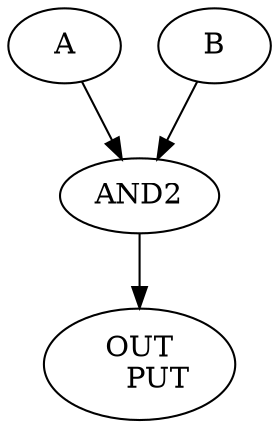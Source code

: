 digraph            testand2
{
    A->
    GATE -> O;B ->//GATE;}
    GATE;
                A [ label  =  " A " ]

    B [label    = 
    " B "];
    
    GATE [label="AND2"];O [label = "OUT
    PUT"];}